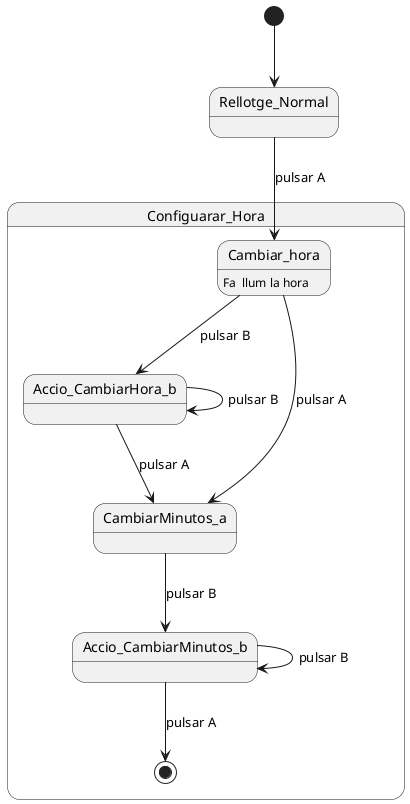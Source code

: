 @startuml
[*] --> Rellotge_Normal


state Configuarar_Hora {


Rellotge_Normal --> Cambiar_hora : pulsar A
Cambiar_hora --> Accio_CambiarHora_b : pulsar B
Cambiar_hora --> CambiarMinutos_a : pulsar A
CambiarMinutos_a --> Accio_CambiarMinutos_b : pulsar B
Cambiar_hora : Fa  llum la hora
Accio_CambiarHora_b --> Accio_CambiarHora_b : pulsar B
Accio_CambiarHora_b --> CambiarMinutos_a : pulsar A
Accio_CambiarMinutos_b --> Accio_CambiarMinutos_b : pulsar B
Accio_CambiarMinutos_b --> [*] : pulsar A
  
}
       

@enduml
